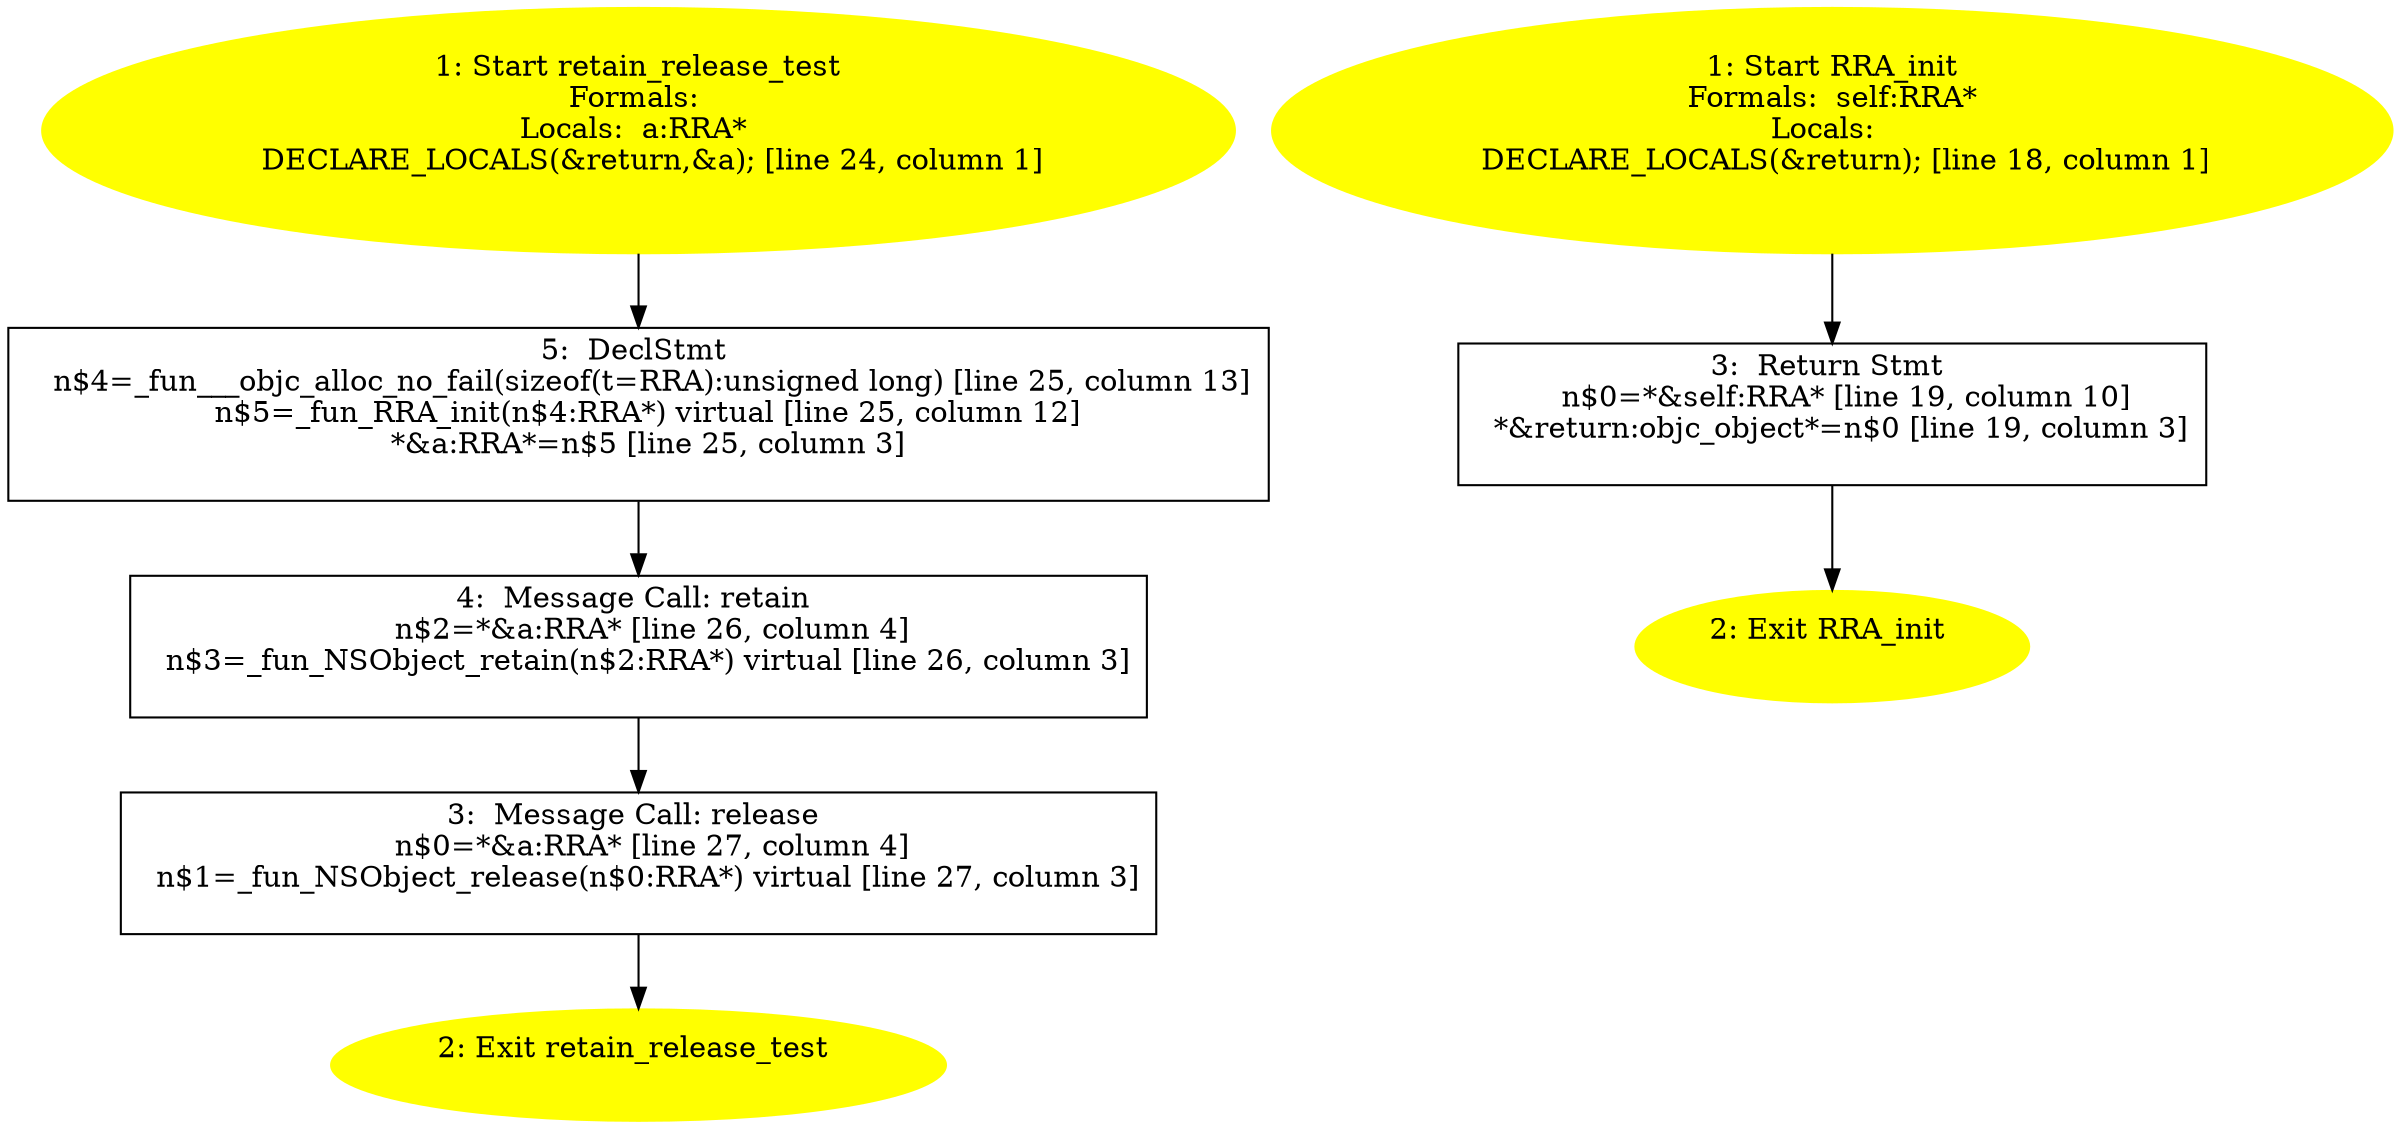/* @generated */
digraph cfg {
"retain_release_test.65a9467f2c991ef519f3b0d97687f937_1" [label="1: Start retain_release_test\nFormals: \nLocals:  a:RRA* \n   DECLARE_LOCALS(&return,&a); [line 24, column 1]\n " color=yellow style=filled]
	

	 "retain_release_test.65a9467f2c991ef519f3b0d97687f937_1" -> "retain_release_test.65a9467f2c991ef519f3b0d97687f937_5" ;
"retain_release_test.65a9467f2c991ef519f3b0d97687f937_2" [label="2: Exit retain_release_test \n  " color=yellow style=filled]
	

"retain_release_test.65a9467f2c991ef519f3b0d97687f937_3" [label="3:  Message Call: release \n   n$0=*&a:RRA* [line 27, column 4]\n  n$1=_fun_NSObject_release(n$0:RRA*) virtual [line 27, column 3]\n " shape="box"]
	

	 "retain_release_test.65a9467f2c991ef519f3b0d97687f937_3" -> "retain_release_test.65a9467f2c991ef519f3b0d97687f937_2" ;
"retain_release_test.65a9467f2c991ef519f3b0d97687f937_4" [label="4:  Message Call: retain \n   n$2=*&a:RRA* [line 26, column 4]\n  n$3=_fun_NSObject_retain(n$2:RRA*) virtual [line 26, column 3]\n " shape="box"]
	

	 "retain_release_test.65a9467f2c991ef519f3b0d97687f937_4" -> "retain_release_test.65a9467f2c991ef519f3b0d97687f937_3" ;
"retain_release_test.65a9467f2c991ef519f3b0d97687f937_5" [label="5:  DeclStmt \n   n$4=_fun___objc_alloc_no_fail(sizeof(t=RRA):unsigned long) [line 25, column 13]\n  n$5=_fun_RRA_init(n$4:RRA*) virtual [line 25, column 12]\n  *&a:RRA*=n$5 [line 25, column 3]\n " shape="box"]
	

	 "retain_release_test.65a9467f2c991ef519f3b0d97687f937_5" -> "retain_release_test.65a9467f2c991ef519f3b0d97687f937_4" ;
"init#RRA#instance.dca8e0cb72bcdfba262607a28c07b04b_1" [label="1: Start RRA_init\nFormals:  self:RRA*\nLocals:  \n   DECLARE_LOCALS(&return); [line 18, column 1]\n " color=yellow style=filled]
	

	 "init#RRA#instance.dca8e0cb72bcdfba262607a28c07b04b_1" -> "init#RRA#instance.dca8e0cb72bcdfba262607a28c07b04b_3" ;
"init#RRA#instance.dca8e0cb72bcdfba262607a28c07b04b_2" [label="2: Exit RRA_init \n  " color=yellow style=filled]
	

"init#RRA#instance.dca8e0cb72bcdfba262607a28c07b04b_3" [label="3:  Return Stmt \n   n$0=*&self:RRA* [line 19, column 10]\n  *&return:objc_object*=n$0 [line 19, column 3]\n " shape="box"]
	

	 "init#RRA#instance.dca8e0cb72bcdfba262607a28c07b04b_3" -> "init#RRA#instance.dca8e0cb72bcdfba262607a28c07b04b_2" ;
}
